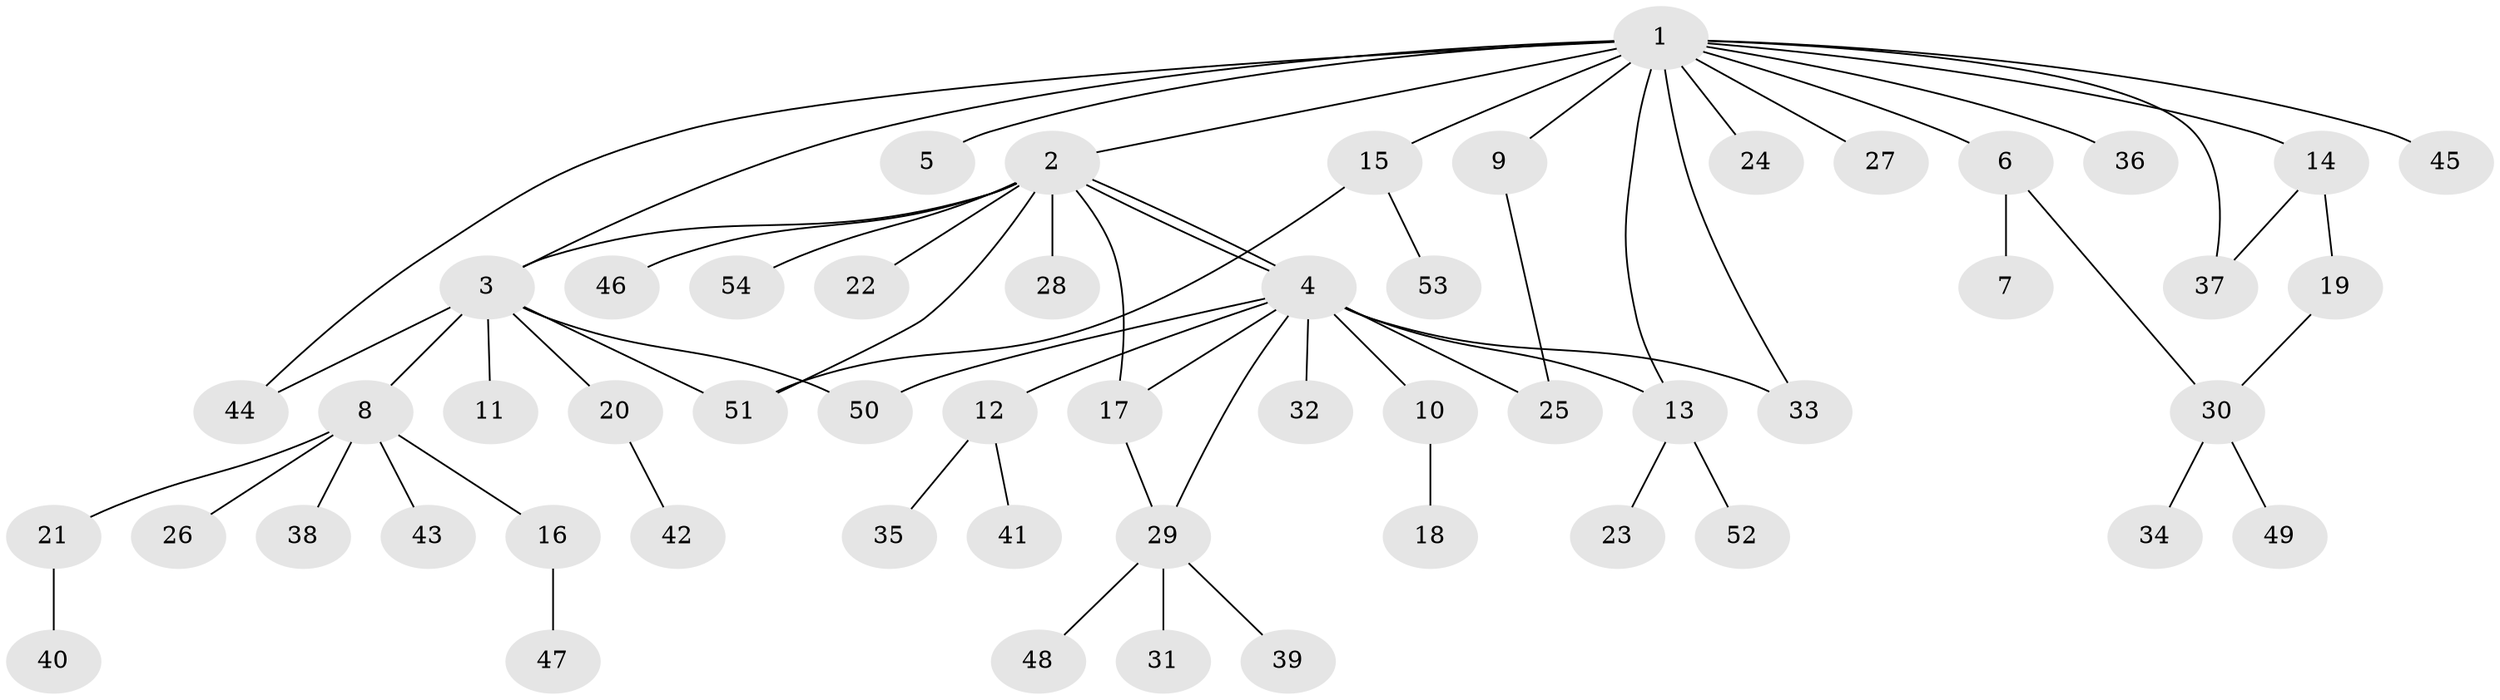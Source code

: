// coarse degree distribution, {13: 0.029411764705882353, 8: 0.029411764705882353, 7: 0.058823529411764705, 1: 0.5, 2: 0.23529411764705882, 5: 0.058823529411764705, 3: 0.058823529411764705, 4: 0.029411764705882353}
// Generated by graph-tools (version 1.1) at 2025/50/03/04/25 22:50:28]
// undirected, 54 vertices, 66 edges
graph export_dot {
  node [color=gray90,style=filled];
  1;
  2;
  3;
  4;
  5;
  6;
  7;
  8;
  9;
  10;
  11;
  12;
  13;
  14;
  15;
  16;
  17;
  18;
  19;
  20;
  21;
  22;
  23;
  24;
  25;
  26;
  27;
  28;
  29;
  30;
  31;
  32;
  33;
  34;
  35;
  36;
  37;
  38;
  39;
  40;
  41;
  42;
  43;
  44;
  45;
  46;
  47;
  48;
  49;
  50;
  51;
  52;
  53;
  54;
  1 -- 2;
  1 -- 3;
  1 -- 5;
  1 -- 6;
  1 -- 9;
  1 -- 13;
  1 -- 14;
  1 -- 15;
  1 -- 24;
  1 -- 27;
  1 -- 33;
  1 -- 36;
  1 -- 37;
  1 -- 44;
  1 -- 45;
  2 -- 3;
  2 -- 4;
  2 -- 4;
  2 -- 17;
  2 -- 22;
  2 -- 28;
  2 -- 46;
  2 -- 51;
  2 -- 54;
  3 -- 8;
  3 -- 11;
  3 -- 20;
  3 -- 44;
  3 -- 50;
  3 -- 51;
  4 -- 10;
  4 -- 12;
  4 -- 13;
  4 -- 17;
  4 -- 25;
  4 -- 29;
  4 -- 32;
  4 -- 33;
  4 -- 50;
  6 -- 7;
  6 -- 30;
  8 -- 16;
  8 -- 21;
  8 -- 26;
  8 -- 38;
  8 -- 43;
  9 -- 25;
  10 -- 18;
  12 -- 35;
  12 -- 41;
  13 -- 23;
  13 -- 52;
  14 -- 19;
  14 -- 37;
  15 -- 51;
  15 -- 53;
  16 -- 47;
  17 -- 29;
  19 -- 30;
  20 -- 42;
  21 -- 40;
  29 -- 31;
  29 -- 39;
  29 -- 48;
  30 -- 34;
  30 -- 49;
}
